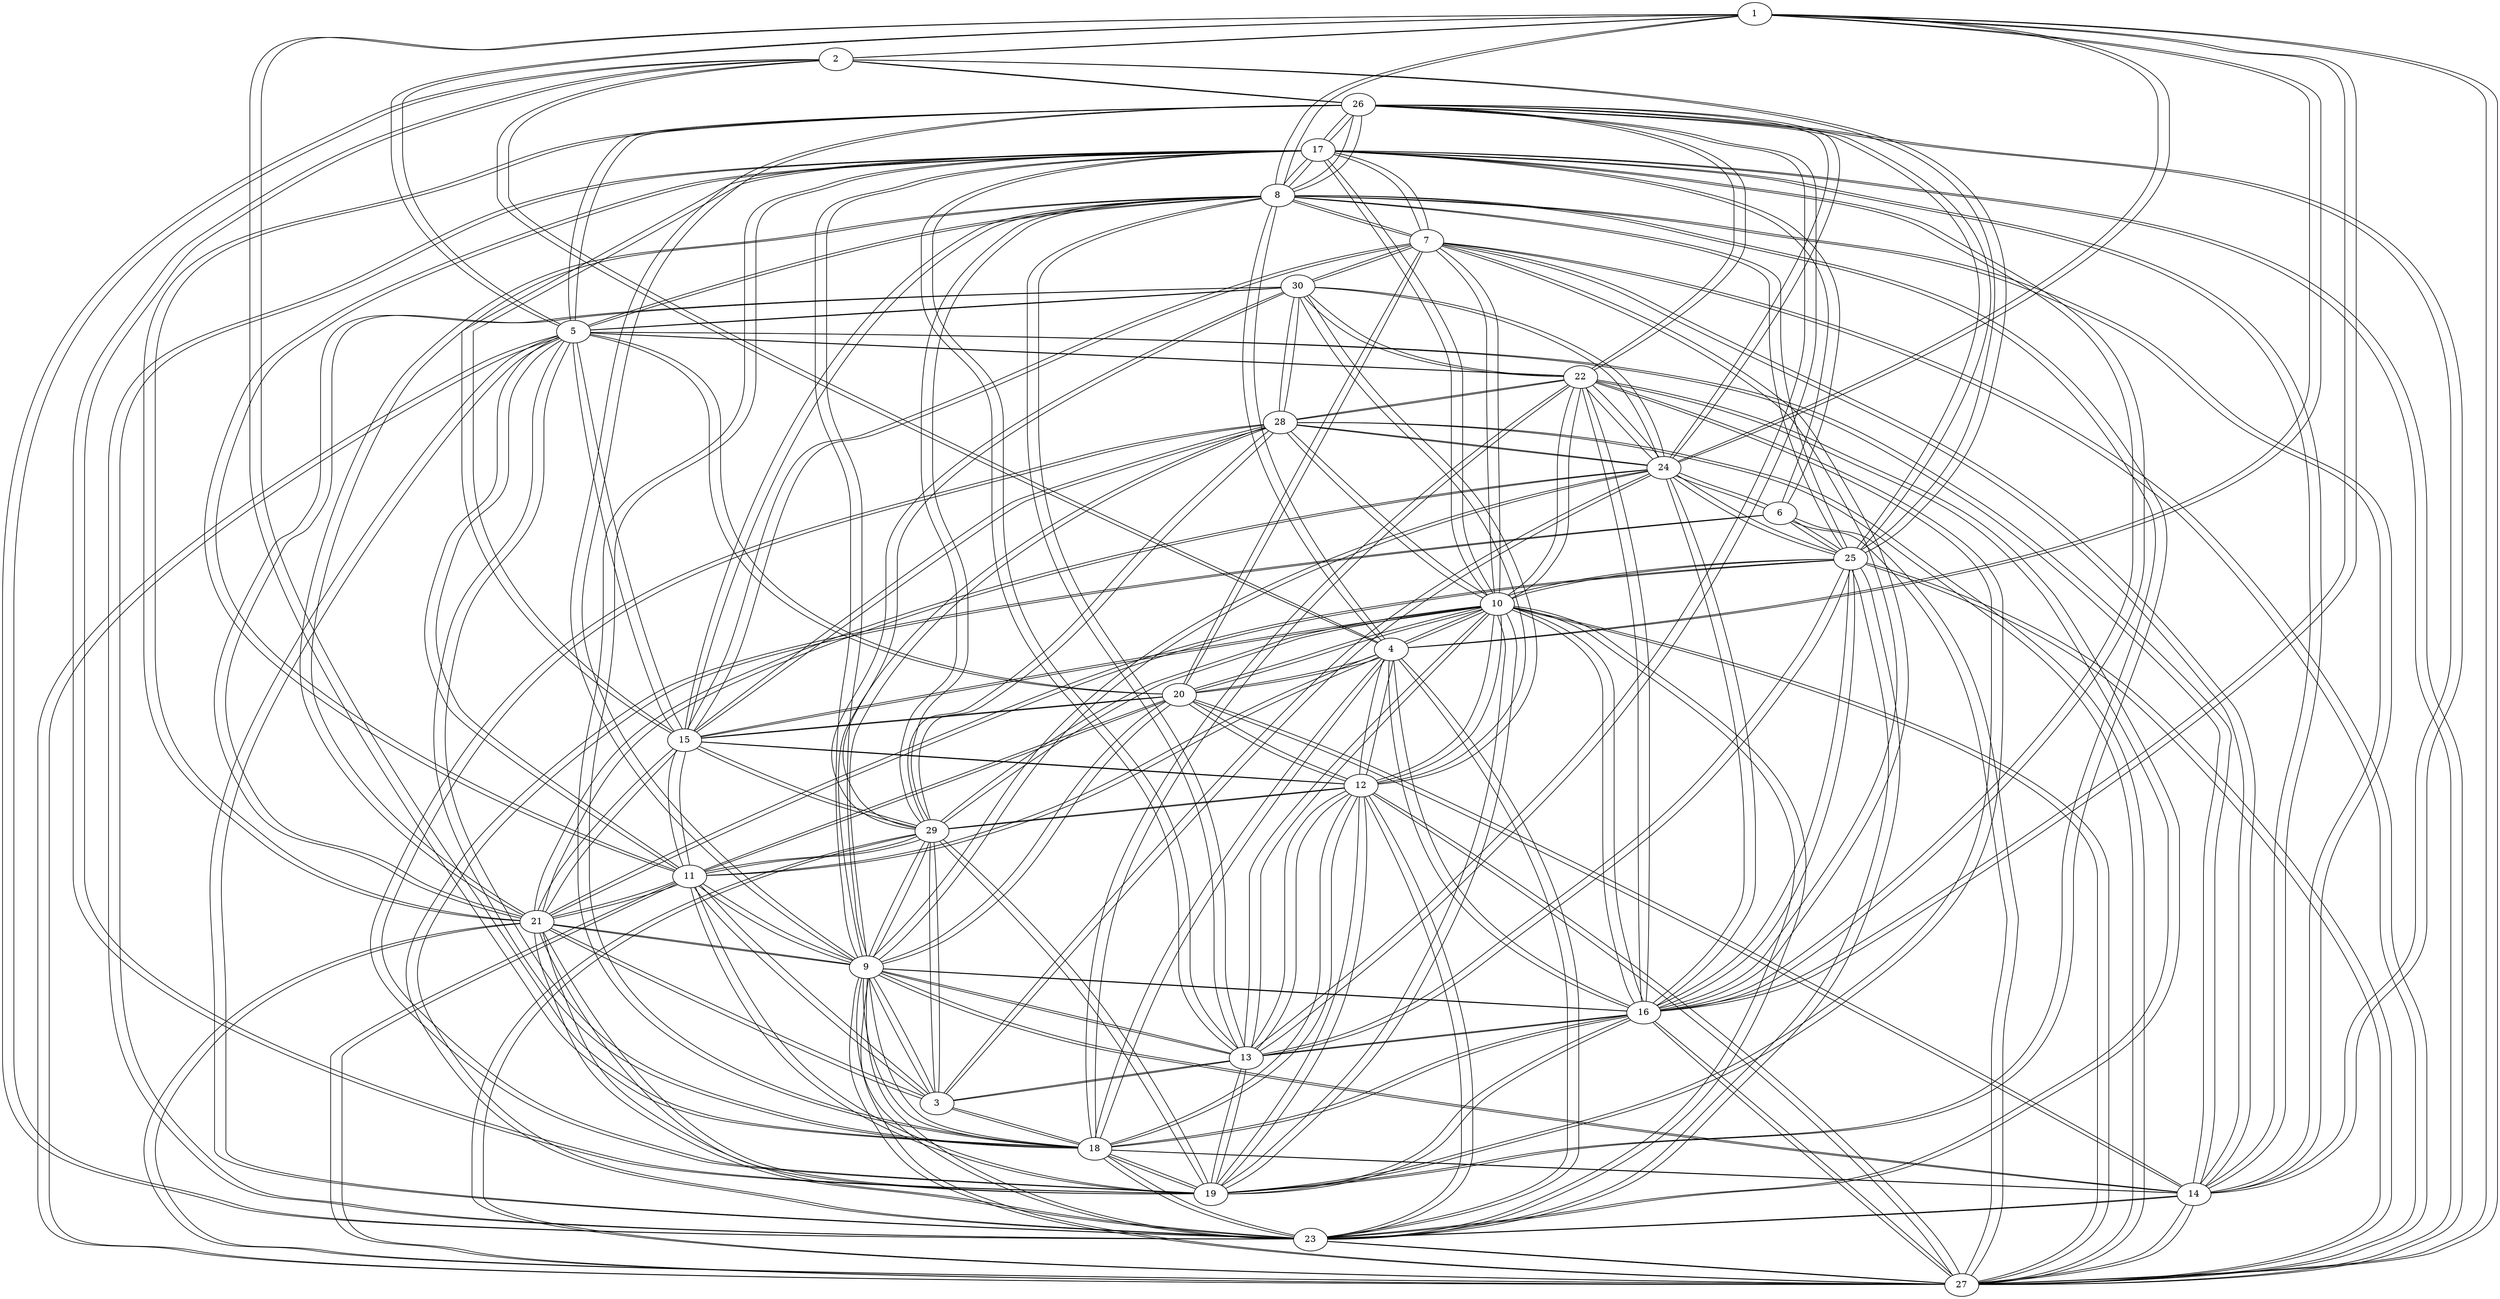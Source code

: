 graph sample {
1 -- 2;
2 -- 1;
1 -- 4;
4 -- 1;
1 -- 5;
5 -- 1;
1 -- 8;
8 -- 1;
1 -- 16;
16 -- 1;
1 -- 18;
18 -- 1;
1 -- 24;
24 -- 1;
1 -- 27;
27 -- 1;
2 -- 4;
4 -- 2;
2 -- 19;
19 -- 2;
2 -- 23;
23 -- 2;
2 -- 25;
25 -- 2;
2 -- 26;
26 -- 2;
3 -- 9;
9 -- 3;
3 -- 11;
11 -- 3;
3 -- 13;
13 -- 3;
3 -- 18;
18 -- 3;
3 -- 21;
21 -- 3;
3 -- 24;
24 -- 3;
3 -- 29;
29 -- 3;
4 -- 8;
8 -- 4;
4 -- 10;
10 -- 4;
4 -- 11;
11 -- 4;
4 -- 12;
12 -- 4;
4 -- 16;
16 -- 4;
4 -- 18;
18 -- 4;
4 -- 20;
20 -- 4;
4 -- 23;
23 -- 4;
5 -- 8;
8 -- 5;
5 -- 11;
11 -- 5;
5 -- 14;
14 -- 5;
5 -- 15;
15 -- 5;
5 -- 18;
18 -- 5;
5 -- 20;
20 -- 5;
5 -- 22;
22 -- 5;
5 -- 23;
23 -- 5;
5 -- 26;
26 -- 5;
5 -- 27;
27 -- 5;
5 -- 30;
30 -- 5;
6 -- 17;
17 -- 6;
6 -- 23;
23 -- 6;
6 -- 24;
24 -- 6;
6 -- 25;
25 -- 6;
6 -- 27;
27 -- 6;
7 -- 8;
8 -- 7;
7 -- 10;
10 -- 7;
7 -- 14;
14 -- 7;
7 -- 15;
15 -- 7;
7 -- 16;
16 -- 7;
7 -- 17;
17 -- 7;
7 -- 20;
20 -- 7;
7 -- 27;
27 -- 7;
7 -- 30;
30 -- 7;
8 -- 13;
13 -- 8;
8 -- 14;
14 -- 8;
8 -- 15;
15 -- 8;
8 -- 17;
17 -- 8;
8 -- 19;
19 -- 8;
8 -- 21;
21 -- 8;
8 -- 25;
25 -- 8;
8 -- 26;
26 -- 8;
8 -- 29;
29 -- 8;
9 -- 11;
11 -- 9;
9 -- 13;
13 -- 9;
9 -- 14;
14 -- 9;
9 -- 16;
16 -- 9;
9 -- 17;
17 -- 9;
9 -- 18;
18 -- 9;
9 -- 20;
20 -- 9;
9 -- 21;
21 -- 9;
9 -- 23;
23 -- 9;
9 -- 24;
24 -- 9;
9 -- 26;
26 -- 9;
9 -- 27;
27 -- 9;
9 -- 28;
28 -- 9;
9 -- 29;
29 -- 9;
10 -- 12;
12 -- 10;
10 -- 13;
13 -- 10;
10 -- 15;
15 -- 10;
10 -- 16;
16 -- 10;
10 -- 17;
17 -- 10;
10 -- 19;
19 -- 10;
10 -- 20;
20 -- 10;
10 -- 22;
22 -- 10;
10 -- 23;
23 -- 10;
10 -- 25;
25 -- 10;
10 -- 27;
27 -- 10;
10 -- 28;
28 -- 10;
10 -- 29;
29 -- 10;
11 -- 15;
15 -- 11;
11 -- 17;
17 -- 11;
11 -- 19;
19 -- 11;
11 -- 20;
20 -- 11;
11 -- 21;
21 -- 11;
11 -- 27;
27 -- 11;
11 -- 29;
29 -- 11;
12 -- 13;
13 -- 12;
12 -- 15;
15 -- 12;
12 -- 18;
18 -- 12;
12 -- 19;
19 -- 12;
12 -- 20;
20 -- 12;
12 -- 23;
23 -- 12;
12 -- 27;
27 -- 12;
12 -- 29;
29 -- 12;
12 -- 30;
30 -- 12;
13 -- 16;
16 -- 13;
13 -- 17;
17 -- 13;
13 -- 19;
19 -- 13;
13 -- 25;
25 -- 13;
13 -- 26;
26 -- 13;
14 -- 17;
17 -- 14;
14 -- 18;
18 -- 14;
14 -- 20;
20 -- 14;
14 -- 23;
23 -- 14;
14 -- 26;
26 -- 14;
14 -- 27;
27 -- 14;
15 -- 17;
17 -- 15;
15 -- 20;
20 -- 15;
15 -- 21;
21 -- 15;
15 -- 28;
28 -- 15;
15 -- 29;
29 -- 15;
16 -- 17;
17 -- 16;
16 -- 18;
18 -- 16;
16 -- 19;
19 -- 16;
16 -- 22;
22 -- 16;
16 -- 24;
24 -- 16;
16 -- 25;
25 -- 16;
16 -- 27;
27 -- 16;
17 -- 18;
18 -- 17;
17 -- 23;
23 -- 17;
17 -- 26;
26 -- 17;
17 -- 27;
27 -- 17;
18 -- 19;
19 -- 18;
18 -- 22;
22 -- 18;
18 -- 23;
23 -- 18;
19 -- 21;
21 -- 19;
19 -- 22;
22 -- 19;
19 -- 28;
28 -- 19;
19 -- 29;
29 -- 19;
21 -- 23;
23 -- 21;
21 -- 24;
24 -- 21;
21 -- 25;
25 -- 21;
21 -- 26;
26 -- 21;
21 -- 27;
27 -- 21;
21 -- 30;
30 -- 21;
22 -- 23;
23 -- 22;
22 -- 24;
24 -- 22;
22 -- 26;
26 -- 22;
22 -- 28;
28 -- 22;
22 -- 30;
30 -- 22;
23 -- 25;
25 -- 23;
23 -- 27;
27 -- 23;
24 -- 25;
25 -- 24;
24 -- 26;
26 -- 24;
24 -- 28;
28 -- 24;
24 -- 30;
30 -- 24;
25 -- 26;
26 -- 25;
25 -- 27;
27 -- 25;
27 -- 28;
28 -- 27;
27 -- 29;
29 -- 27;
28 -- 29;
29 -- 28;
28 -- 30;
30 -- 28;
29 -- 30;
30 -- 29;
}